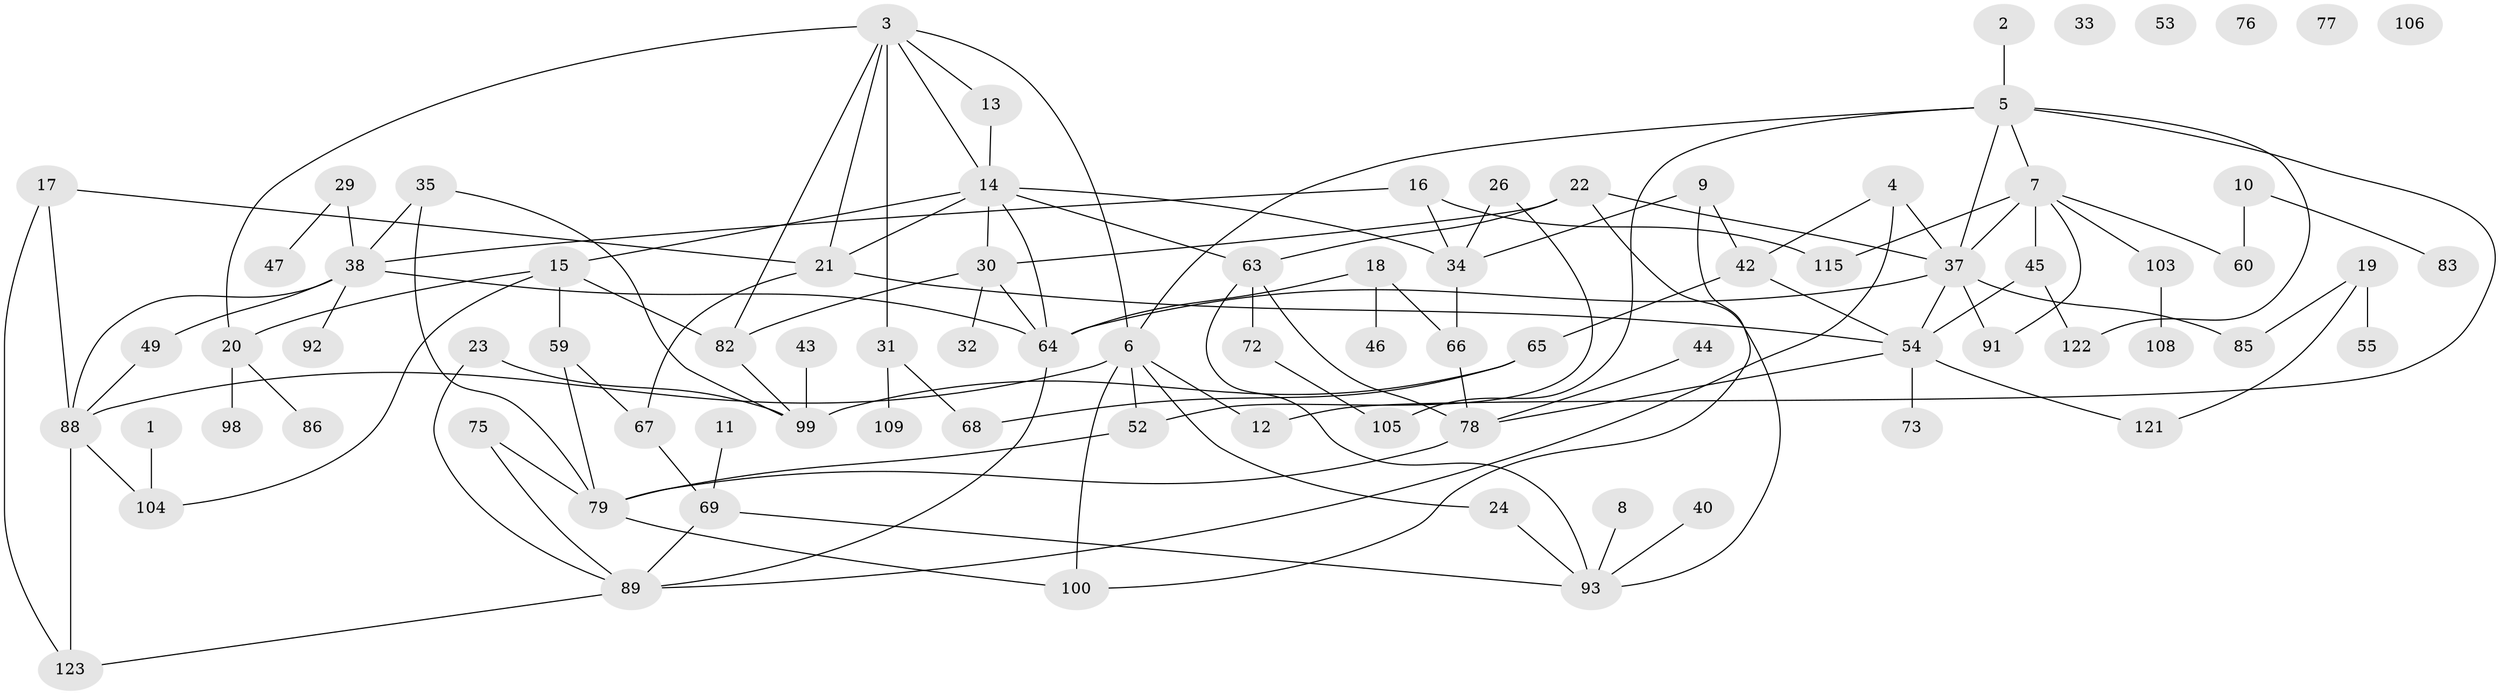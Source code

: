 // original degree distribution, {1: 0.184, 3: 0.2, 4: 0.12, 7: 0.016, 2: 0.304, 5: 0.096, 0: 0.04, 6: 0.04}
// Generated by graph-tools (version 1.1) at 2025/41/03/06/25 10:41:19]
// undirected, 84 vertices, 125 edges
graph export_dot {
graph [start="1"]
  node [color=gray90,style=filled];
  1;
  2;
  3 [super="+41"];
  4;
  5 [super="+39"];
  6 [super="+28"];
  7 [super="+125"];
  8;
  9 [super="+62"];
  10;
  11;
  12;
  13 [super="+102"];
  14 [super="+84"];
  15 [super="+25"];
  16 [super="+97"];
  17 [super="+36"];
  18 [super="+94"];
  19 [super="+27"];
  20 [super="+96"];
  21 [super="+112"];
  22;
  23;
  24 [super="+74"];
  26 [super="+57"];
  29;
  30 [super="+50"];
  31 [super="+56"];
  32 [super="+48"];
  33;
  34;
  35;
  37 [super="+71"];
  38 [super="+101"];
  40;
  42;
  43;
  44 [super="+51"];
  45 [super="+110"];
  46 [super="+58"];
  47 [super="+81"];
  49;
  52;
  53;
  54 [super="+61"];
  55;
  59;
  60;
  63 [super="+95"];
  64 [super="+70"];
  65 [super="+117"];
  66 [super="+80"];
  67 [super="+111"];
  68;
  69 [super="+118"];
  72;
  73;
  75;
  76;
  77;
  78 [super="+87"];
  79 [super="+114"];
  82;
  83;
  85;
  86;
  88 [super="+90"];
  89 [super="+124"];
  91 [super="+116"];
  92;
  93 [super="+113"];
  98 [super="+119"];
  99 [super="+120"];
  100;
  103;
  104 [super="+107"];
  105;
  106;
  108;
  109;
  115;
  121;
  122;
  123;
  1 -- 104;
  2 -- 5;
  3 -- 82;
  3 -- 20;
  3 -- 21;
  3 -- 6;
  3 -- 13;
  3 -- 14;
  3 -- 31;
  4 -- 42;
  4 -- 89;
  4 -- 37;
  5 -- 12;
  5 -- 122;
  5 -- 6;
  5 -- 105;
  5 -- 37;
  5 -- 7;
  6 -- 24;
  6 -- 52;
  6 -- 100;
  6 -- 88;
  6 -- 12;
  7 -- 60;
  7 -- 103;
  7 -- 115;
  7 -- 37;
  7 -- 45;
  7 -- 91;
  8 -- 93;
  9 -- 42;
  9 -- 100;
  9 -- 34;
  10 -- 60;
  10 -- 83;
  11 -- 69;
  13 -- 14;
  14 -- 34 [weight=2];
  14 -- 63;
  14 -- 15;
  14 -- 21 [weight=2];
  14 -- 64;
  14 -- 30;
  15 -- 59;
  15 -- 82;
  15 -- 20;
  15 -- 104;
  16 -- 34;
  16 -- 38;
  16 -- 115;
  17 -- 88;
  17 -- 123;
  17 -- 21;
  18 -- 46;
  18 -- 64;
  18 -- 66;
  19 -- 55;
  19 -- 121;
  19 -- 85;
  20 -- 98;
  20 -- 86;
  21 -- 54;
  21 -- 67;
  22 -- 30;
  22 -- 63;
  22 -- 93;
  22 -- 37;
  23 -- 89;
  23 -- 99;
  24 -- 93;
  26 -- 34;
  26 -- 52;
  29 -- 38 [weight=2];
  29 -- 47;
  30 -- 64;
  30 -- 82;
  30 -- 32;
  31 -- 68;
  31 -- 109;
  34 -- 66;
  35 -- 79;
  35 -- 99;
  35 -- 38;
  37 -- 85;
  37 -- 91;
  37 -- 64;
  37 -- 54;
  38 -- 92;
  38 -- 64;
  38 -- 88;
  38 -- 49;
  40 -- 93;
  42 -- 65;
  42 -- 54;
  43 -- 99;
  44 -- 78;
  45 -- 122;
  45 -- 54;
  49 -- 88;
  52 -- 79;
  54 -- 121;
  54 -- 73;
  54 -- 78;
  59 -- 67;
  59 -- 79;
  63 -- 72;
  63 -- 93;
  63 -- 78;
  64 -- 89;
  65 -- 68;
  65 -- 99;
  66 -- 78;
  67 -- 69;
  69 -- 89;
  69 -- 93;
  72 -- 105;
  75 -- 79;
  75 -- 89;
  78 -- 79;
  79 -- 100;
  82 -- 99;
  88 -- 104;
  88 -- 123;
  89 -- 123;
  103 -- 108;
}
